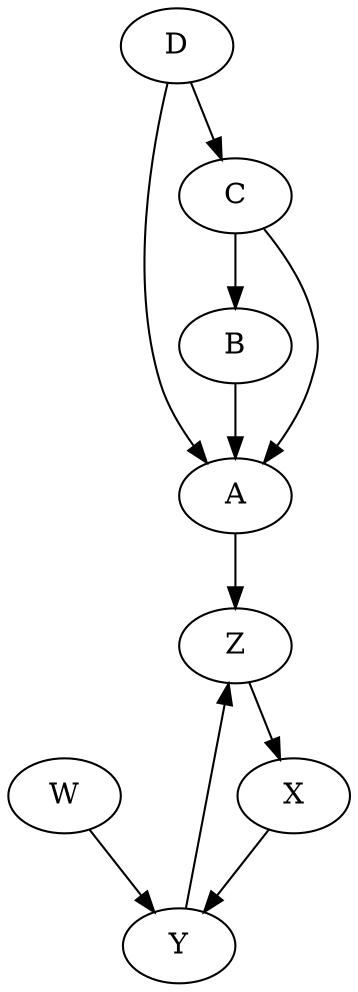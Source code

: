 digraph G {
   B -> A [level="Observer"];
   C -> A [level="Observer"];
   D -> A [level="Master"];
   D -> C [level="Observer"];
   C -> B [level="Observer"];
   X -> Y [level="Observer"];
   Z -> X [level="Observer"];
   Y -> Z [level="Observer"];
   W -> Y [level="Observer"];
   A -> Z [level="Master"];
}